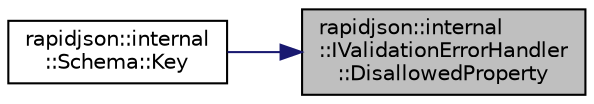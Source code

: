 digraph "rapidjson::internal::IValidationErrorHandler::DisallowedProperty"
{
 // INTERACTIVE_SVG=YES
 // LATEX_PDF_SIZE
  edge [fontname="Helvetica",fontsize="10",labelfontname="Helvetica",labelfontsize="10"];
  node [fontname="Helvetica",fontsize="10",shape=record];
  rankdir="RL";
  Node39 [label="rapidjson::internal\l::IValidationErrorHandler\l::DisallowedProperty",height=0.2,width=0.4,color="black", fillcolor="grey75", style="filled", fontcolor="black",tooltip=" "];
  Node39 -> Node40 [dir="back",color="midnightblue",fontsize="10",style="solid",fontname="Helvetica"];
  Node40 [label="rapidjson::internal\l::Schema::Key",height=0.2,width=0.4,color="black", fillcolor="white", style="filled",URL="$classrapidjson_1_1internal_1_1_schema.html#a815c23a7b366bfb92b07574423c045c1",tooltip=" "];
}
